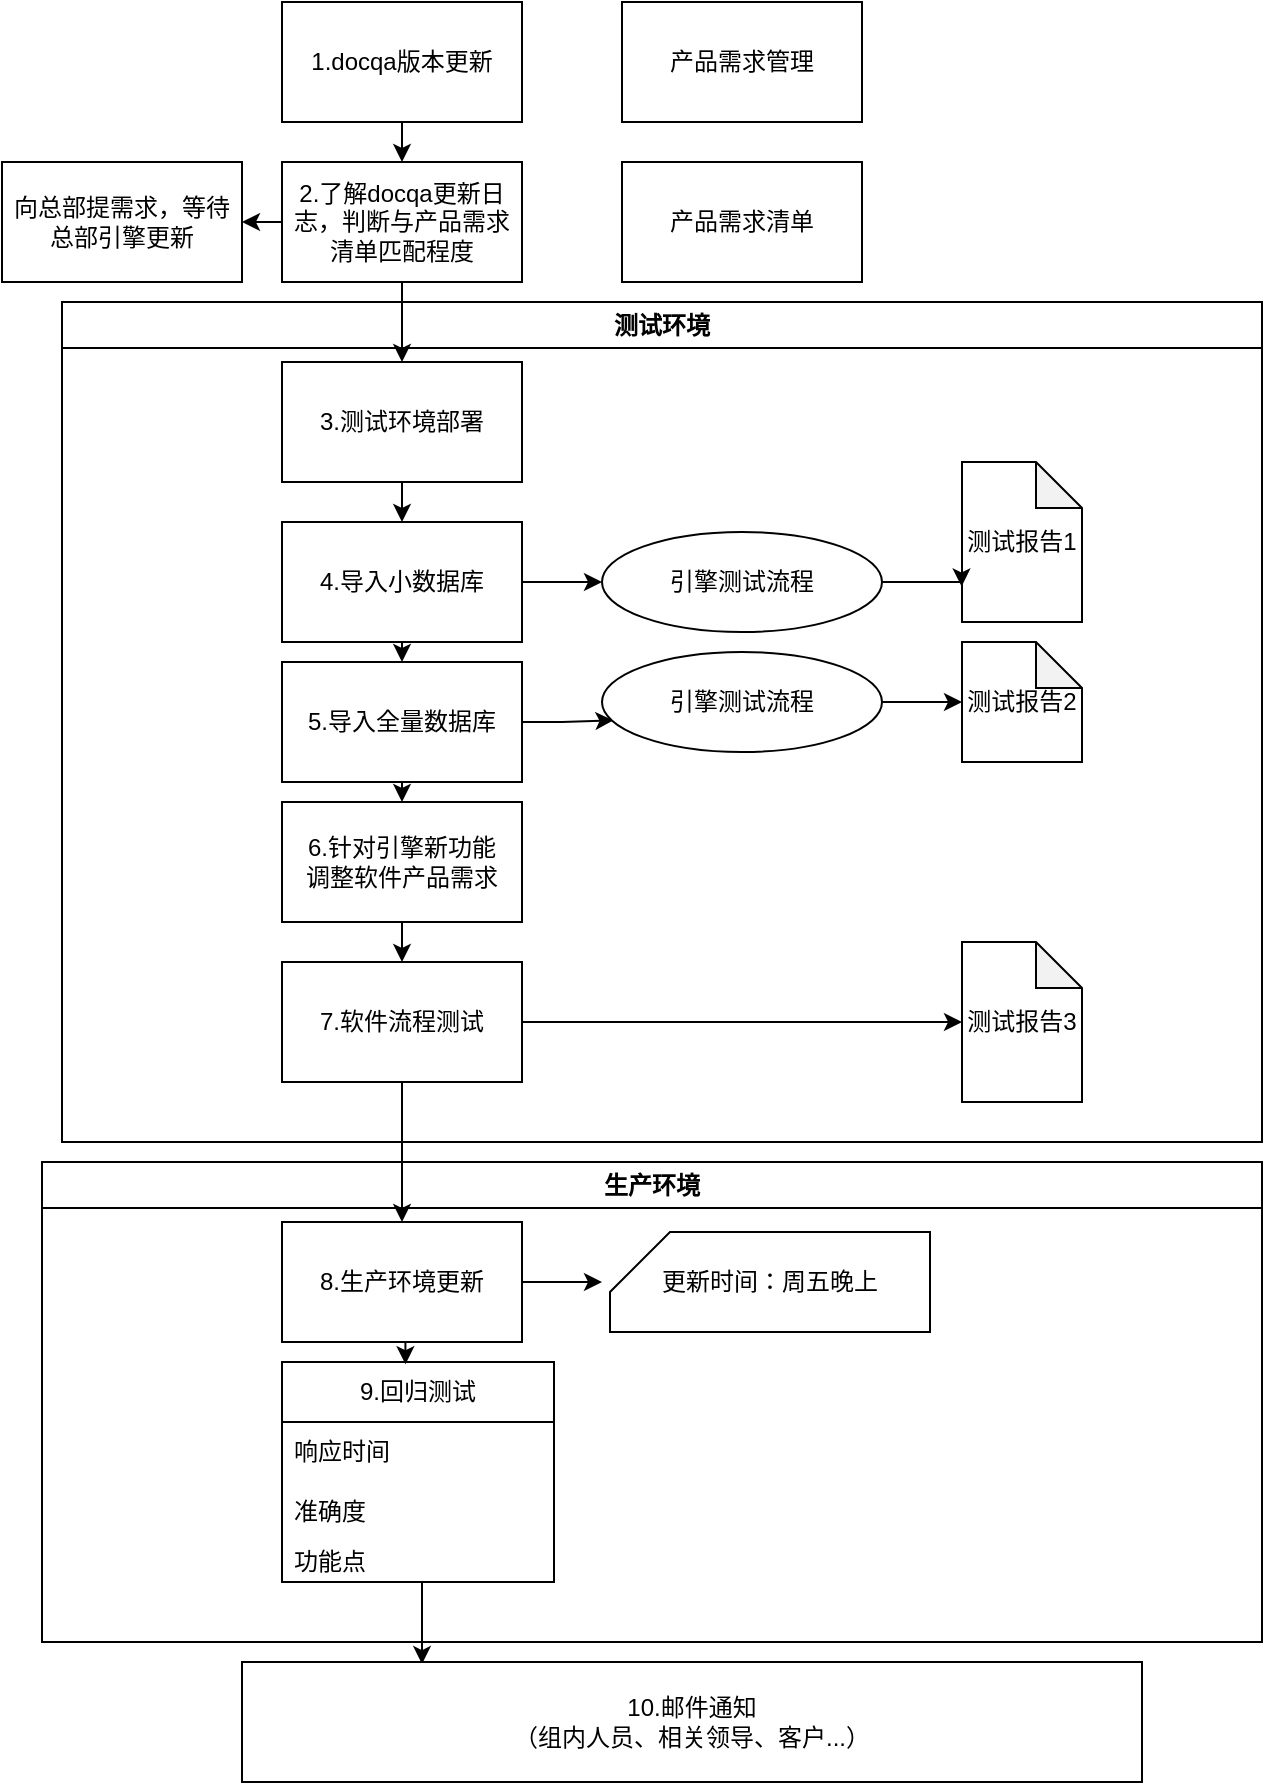 <mxfile version="22.1.21" type="github">
  <diagram name="第 1 页" id="KXs0I0OgNEmKbvi-cdlG">
    <mxGraphModel dx="1050" dy="594" grid="1" gridSize="10" guides="1" tooltips="1" connect="1" arrows="1" fold="1" page="1" pageScale="1" pageWidth="827" pageHeight="1169" math="0" shadow="0">
      <root>
        <mxCell id="0" />
        <mxCell id="1" parent="0" />
        <mxCell id="P2CJ4STdLpY5fH7RgxUH-1" value="产品需求管理" style="rounded=0;whiteSpace=wrap;html=1;" vertex="1" parent="1">
          <mxGeometry x="340" y="210" width="120" height="60" as="geometry" />
        </mxCell>
        <mxCell id="P2CJ4STdLpY5fH7RgxUH-2" value="产品需求清单" style="rounded=0;whiteSpace=wrap;html=1;" vertex="1" parent="1">
          <mxGeometry x="340" y="290" width="120" height="60" as="geometry" />
        </mxCell>
        <mxCell id="P2CJ4STdLpY5fH7RgxUH-35" style="edgeStyle=orthogonalEdgeStyle;rounded=0;orthogonalLoop=1;jettySize=auto;html=1;exitX=0.5;exitY=1;exitDx=0;exitDy=0;entryX=0.5;entryY=0;entryDx=0;entryDy=0;" edge="1" parent="1" source="P2CJ4STdLpY5fH7RgxUH-3" target="P2CJ4STdLpY5fH7RgxUH-4">
          <mxGeometry relative="1" as="geometry" />
        </mxCell>
        <mxCell id="P2CJ4STdLpY5fH7RgxUH-3" value="1.docqa版本更新" style="rounded=0;whiteSpace=wrap;html=1;" vertex="1" parent="1">
          <mxGeometry x="170" y="210" width="120" height="60" as="geometry" />
        </mxCell>
        <mxCell id="P2CJ4STdLpY5fH7RgxUH-51" style="edgeStyle=orthogonalEdgeStyle;rounded=0;orthogonalLoop=1;jettySize=auto;html=1;exitX=0;exitY=0.5;exitDx=0;exitDy=0;entryX=1;entryY=0.5;entryDx=0;entryDy=0;" edge="1" parent="1" source="P2CJ4STdLpY5fH7RgxUH-4" target="P2CJ4STdLpY5fH7RgxUH-7">
          <mxGeometry relative="1" as="geometry" />
        </mxCell>
        <mxCell id="P2CJ4STdLpY5fH7RgxUH-4" value="2.了解docqa更新日志，判断与产品需求清单匹配程度" style="rounded=0;whiteSpace=wrap;html=1;" vertex="1" parent="1">
          <mxGeometry x="170" y="290" width="120" height="60" as="geometry" />
        </mxCell>
        <mxCell id="P2CJ4STdLpY5fH7RgxUH-7" value="向总部提需求，等待总部引擎更新" style="rounded=0;whiteSpace=wrap;html=1;" vertex="1" parent="1">
          <mxGeometry x="30" y="290" width="120" height="60" as="geometry" />
        </mxCell>
        <mxCell id="P2CJ4STdLpY5fH7RgxUH-21" value="测试环境" style="swimlane;whiteSpace=wrap;html=1;" vertex="1" parent="1">
          <mxGeometry x="60" y="360" width="600" height="420" as="geometry" />
        </mxCell>
        <mxCell id="P2CJ4STdLpY5fH7RgxUH-37" style="edgeStyle=orthogonalEdgeStyle;rounded=0;orthogonalLoop=1;jettySize=auto;html=1;exitX=0.5;exitY=1;exitDx=0;exitDy=0;entryX=0.5;entryY=0;entryDx=0;entryDy=0;" edge="1" parent="P2CJ4STdLpY5fH7RgxUH-21" source="P2CJ4STdLpY5fH7RgxUH-8" target="P2CJ4STdLpY5fH7RgxUH-9">
          <mxGeometry relative="1" as="geometry" />
        </mxCell>
        <mxCell id="P2CJ4STdLpY5fH7RgxUH-8" value="3.测试环境部署" style="rounded=0;whiteSpace=wrap;html=1;" vertex="1" parent="P2CJ4STdLpY5fH7RgxUH-21">
          <mxGeometry x="110" y="30" width="120" height="60" as="geometry" />
        </mxCell>
        <mxCell id="P2CJ4STdLpY5fH7RgxUH-10" value="引擎测试流程" style="ellipse;whiteSpace=wrap;html=1;" vertex="1" parent="P2CJ4STdLpY5fH7RgxUH-21">
          <mxGeometry x="270" y="115" width="140" height="50" as="geometry" />
        </mxCell>
        <mxCell id="P2CJ4STdLpY5fH7RgxUH-39" style="edgeStyle=orthogonalEdgeStyle;rounded=0;orthogonalLoop=1;jettySize=auto;html=1;exitX=0.5;exitY=1;exitDx=0;exitDy=0;entryX=0.5;entryY=0;entryDx=0;entryDy=0;" edge="1" parent="P2CJ4STdLpY5fH7RgxUH-21" source="P2CJ4STdLpY5fH7RgxUH-13" target="P2CJ4STdLpY5fH7RgxUH-17">
          <mxGeometry relative="1" as="geometry" />
        </mxCell>
        <mxCell id="P2CJ4STdLpY5fH7RgxUH-13" value="5.导入全量数据库" style="rounded=0;whiteSpace=wrap;html=1;" vertex="1" parent="P2CJ4STdLpY5fH7RgxUH-21">
          <mxGeometry x="110" y="180" width="120" height="60" as="geometry" />
        </mxCell>
        <mxCell id="P2CJ4STdLpY5fH7RgxUH-48" style="edgeStyle=orthogonalEdgeStyle;rounded=0;orthogonalLoop=1;jettySize=auto;html=1;exitX=1;exitY=0.5;exitDx=0;exitDy=0;" edge="1" parent="P2CJ4STdLpY5fH7RgxUH-21" source="P2CJ4STdLpY5fH7RgxUH-14" target="P2CJ4STdLpY5fH7RgxUH-16">
          <mxGeometry relative="1" as="geometry" />
        </mxCell>
        <mxCell id="P2CJ4STdLpY5fH7RgxUH-14" value="引擎测试流程" style="ellipse;whiteSpace=wrap;html=1;" vertex="1" parent="P2CJ4STdLpY5fH7RgxUH-21">
          <mxGeometry x="270" y="175" width="140" height="50" as="geometry" />
        </mxCell>
        <mxCell id="P2CJ4STdLpY5fH7RgxUH-16" value="测试报告2" style="shape=note;whiteSpace=wrap;html=1;backgroundOutline=1;darkOpacity=0.05;size=23;" vertex="1" parent="P2CJ4STdLpY5fH7RgxUH-21">
          <mxGeometry x="450" y="170" width="60" height="60" as="geometry" />
        </mxCell>
        <mxCell id="P2CJ4STdLpY5fH7RgxUH-40" style="edgeStyle=orthogonalEdgeStyle;rounded=0;orthogonalLoop=1;jettySize=auto;html=1;exitX=0.5;exitY=1;exitDx=0;exitDy=0;entryX=0.5;entryY=0;entryDx=0;entryDy=0;" edge="1" parent="P2CJ4STdLpY5fH7RgxUH-21" source="P2CJ4STdLpY5fH7RgxUH-17" target="P2CJ4STdLpY5fH7RgxUH-18">
          <mxGeometry relative="1" as="geometry" />
        </mxCell>
        <mxCell id="P2CJ4STdLpY5fH7RgxUH-17" value="6.针对引擎新功能&lt;br&gt;调整软件产品需求" style="rounded=0;whiteSpace=wrap;html=1;" vertex="1" parent="P2CJ4STdLpY5fH7RgxUH-21">
          <mxGeometry x="110" y="250" width="120" height="60" as="geometry" />
        </mxCell>
        <mxCell id="P2CJ4STdLpY5fH7RgxUH-49" style="edgeStyle=orthogonalEdgeStyle;rounded=0;orthogonalLoop=1;jettySize=auto;html=1;exitX=1;exitY=0.5;exitDx=0;exitDy=0;" edge="1" parent="P2CJ4STdLpY5fH7RgxUH-21" source="P2CJ4STdLpY5fH7RgxUH-18" target="P2CJ4STdLpY5fH7RgxUH-19">
          <mxGeometry relative="1" as="geometry" />
        </mxCell>
        <mxCell id="P2CJ4STdLpY5fH7RgxUH-18" value="7.软件流程测试" style="rounded=0;whiteSpace=wrap;html=1;" vertex="1" parent="P2CJ4STdLpY5fH7RgxUH-21">
          <mxGeometry x="110" y="330" width="120" height="60" as="geometry" />
        </mxCell>
        <mxCell id="P2CJ4STdLpY5fH7RgxUH-19" value="测试报告3" style="shape=note;whiteSpace=wrap;html=1;backgroundOutline=1;darkOpacity=0.05;size=23;" vertex="1" parent="P2CJ4STdLpY5fH7RgxUH-21">
          <mxGeometry x="450" y="320" width="60" height="80" as="geometry" />
        </mxCell>
        <mxCell id="P2CJ4STdLpY5fH7RgxUH-38" style="edgeStyle=orthogonalEdgeStyle;rounded=0;orthogonalLoop=1;jettySize=auto;html=1;exitX=0.5;exitY=1;exitDx=0;exitDy=0;entryX=0.5;entryY=0;entryDx=0;entryDy=0;" edge="1" parent="P2CJ4STdLpY5fH7RgxUH-21" source="P2CJ4STdLpY5fH7RgxUH-9" target="P2CJ4STdLpY5fH7RgxUH-13">
          <mxGeometry relative="1" as="geometry" />
        </mxCell>
        <mxCell id="P2CJ4STdLpY5fH7RgxUH-45" style="edgeStyle=orthogonalEdgeStyle;rounded=0;orthogonalLoop=1;jettySize=auto;html=1;exitX=1;exitY=0.5;exitDx=0;exitDy=0;entryX=0;entryY=0.5;entryDx=0;entryDy=0;" edge="1" parent="P2CJ4STdLpY5fH7RgxUH-21" source="P2CJ4STdLpY5fH7RgxUH-9" target="P2CJ4STdLpY5fH7RgxUH-10">
          <mxGeometry relative="1" as="geometry" />
        </mxCell>
        <mxCell id="P2CJ4STdLpY5fH7RgxUH-9" value="4.导入小数据库" style="rounded=0;whiteSpace=wrap;html=1;" vertex="1" parent="P2CJ4STdLpY5fH7RgxUH-21">
          <mxGeometry x="110" y="110" width="120" height="60" as="geometry" />
        </mxCell>
        <mxCell id="P2CJ4STdLpY5fH7RgxUH-12" value="测试报告1" style="shape=note;whiteSpace=wrap;html=1;backgroundOutline=1;darkOpacity=0.05;size=23;" vertex="1" parent="P2CJ4STdLpY5fH7RgxUH-21">
          <mxGeometry x="450" y="80" width="60" height="80" as="geometry" />
        </mxCell>
        <mxCell id="P2CJ4STdLpY5fH7RgxUH-46" style="edgeStyle=orthogonalEdgeStyle;rounded=0;orthogonalLoop=1;jettySize=auto;html=1;exitX=1;exitY=0.5;exitDx=0;exitDy=0;entryX=-0.003;entryY=0.778;entryDx=0;entryDy=0;entryPerimeter=0;" edge="1" parent="P2CJ4STdLpY5fH7RgxUH-21" source="P2CJ4STdLpY5fH7RgxUH-10" target="P2CJ4STdLpY5fH7RgxUH-12">
          <mxGeometry relative="1" as="geometry" />
        </mxCell>
        <mxCell id="P2CJ4STdLpY5fH7RgxUH-47" style="edgeStyle=orthogonalEdgeStyle;rounded=0;orthogonalLoop=1;jettySize=auto;html=1;exitX=1;exitY=0.5;exitDx=0;exitDy=0;entryX=0.041;entryY=0.684;entryDx=0;entryDy=0;entryPerimeter=0;" edge="1" parent="P2CJ4STdLpY5fH7RgxUH-21" source="P2CJ4STdLpY5fH7RgxUH-13" target="P2CJ4STdLpY5fH7RgxUH-14">
          <mxGeometry relative="1" as="geometry" />
        </mxCell>
        <mxCell id="P2CJ4STdLpY5fH7RgxUH-26" value="生产环境" style="swimlane;whiteSpace=wrap;html=1;" vertex="1" parent="1">
          <mxGeometry x="50" y="790" width="610" height="240" as="geometry">
            <mxRectangle x="70" y="790" width="90" height="30" as="alternateBounds" />
          </mxGeometry>
        </mxCell>
        <mxCell id="P2CJ4STdLpY5fH7RgxUH-50" style="edgeStyle=orthogonalEdgeStyle;rounded=0;orthogonalLoop=1;jettySize=auto;html=1;exitX=1;exitY=0.5;exitDx=0;exitDy=0;" edge="1" parent="P2CJ4STdLpY5fH7RgxUH-26" source="P2CJ4STdLpY5fH7RgxUH-20">
          <mxGeometry relative="1" as="geometry">
            <mxPoint x="280" y="60" as="targetPoint" />
          </mxGeometry>
        </mxCell>
        <mxCell id="P2CJ4STdLpY5fH7RgxUH-20" value="8.生产环境更新" style="rounded=0;whiteSpace=wrap;html=1;" vertex="1" parent="P2CJ4STdLpY5fH7RgxUH-26">
          <mxGeometry x="120" y="30" width="120" height="60" as="geometry" />
        </mxCell>
        <mxCell id="P2CJ4STdLpY5fH7RgxUH-27" value="更新时间：周五晚上" style="shape=card;whiteSpace=wrap;html=1;" vertex="1" parent="P2CJ4STdLpY5fH7RgxUH-26">
          <mxGeometry x="284" y="35" width="160" height="50" as="geometry" />
        </mxCell>
        <mxCell id="P2CJ4STdLpY5fH7RgxUH-30" value="9.回归测试" style="swimlane;fontStyle=0;childLayout=stackLayout;horizontal=1;startSize=30;horizontalStack=0;resizeParent=1;resizeParentMax=0;resizeLast=0;collapsible=1;marginBottom=0;whiteSpace=wrap;html=1;" vertex="1" parent="P2CJ4STdLpY5fH7RgxUH-26">
          <mxGeometry x="120" y="100" width="136" height="110" as="geometry">
            <mxRectangle x="120" y="100" width="90" height="30" as="alternateBounds" />
          </mxGeometry>
        </mxCell>
        <mxCell id="P2CJ4STdLpY5fH7RgxUH-31" value="响应时间" style="text;strokeColor=none;fillColor=none;align=left;verticalAlign=middle;spacingLeft=4;spacingRight=4;overflow=hidden;points=[[0,0.5],[1,0.5]];portConstraint=eastwest;rotatable=0;whiteSpace=wrap;html=1;" vertex="1" parent="P2CJ4STdLpY5fH7RgxUH-30">
          <mxGeometry y="30" width="136" height="30" as="geometry" />
        </mxCell>
        <mxCell id="P2CJ4STdLpY5fH7RgxUH-32" value="准确度" style="text;strokeColor=none;fillColor=none;align=left;verticalAlign=middle;spacingLeft=4;spacingRight=4;overflow=hidden;points=[[0,0.5],[1,0.5]];portConstraint=eastwest;rotatable=0;whiteSpace=wrap;html=1;" vertex="1" parent="P2CJ4STdLpY5fH7RgxUH-30">
          <mxGeometry y="60" width="136" height="30" as="geometry" />
        </mxCell>
        <mxCell id="P2CJ4STdLpY5fH7RgxUH-44" value="" style="endArrow=classic;html=1;rounded=0;entryX=0.2;entryY=0.017;entryDx=0;entryDy=0;entryPerimeter=0;" edge="1" parent="P2CJ4STdLpY5fH7RgxUH-30" target="P2CJ4STdLpY5fH7RgxUH-34">
          <mxGeometry width="50" height="50" relative="1" as="geometry">
            <mxPoint x="70" y="110" as="sourcePoint" />
            <mxPoint x="120" y="60" as="targetPoint" />
          </mxGeometry>
        </mxCell>
        <mxCell id="P2CJ4STdLpY5fH7RgxUH-33" value="功能点" style="text;strokeColor=none;fillColor=none;align=left;verticalAlign=middle;spacingLeft=4;spacingRight=4;overflow=hidden;points=[[0,0.5],[1,0.5]];portConstraint=eastwest;rotatable=0;whiteSpace=wrap;html=1;" vertex="1" parent="P2CJ4STdLpY5fH7RgxUH-30">
          <mxGeometry y="90" width="136" height="20" as="geometry" />
        </mxCell>
        <mxCell id="P2CJ4STdLpY5fH7RgxUH-42" style="edgeStyle=orthogonalEdgeStyle;rounded=0;orthogonalLoop=1;jettySize=auto;html=1;exitX=0.5;exitY=1;exitDx=0;exitDy=0;entryX=0.454;entryY=0.01;entryDx=0;entryDy=0;entryPerimeter=0;" edge="1" parent="P2CJ4STdLpY5fH7RgxUH-26" source="P2CJ4STdLpY5fH7RgxUH-20" target="P2CJ4STdLpY5fH7RgxUH-30">
          <mxGeometry relative="1" as="geometry" />
        </mxCell>
        <mxCell id="P2CJ4STdLpY5fH7RgxUH-34" value="10.邮件通知&lt;br&gt;（组内人员、相关领导、客户...）" style="rounded=0;whiteSpace=wrap;html=1;" vertex="1" parent="1">
          <mxGeometry x="150" y="1040" width="450" height="60" as="geometry" />
        </mxCell>
        <mxCell id="P2CJ4STdLpY5fH7RgxUH-41" style="edgeStyle=orthogonalEdgeStyle;rounded=0;orthogonalLoop=1;jettySize=auto;html=1;exitX=0.5;exitY=1;exitDx=0;exitDy=0;" edge="1" parent="1" source="P2CJ4STdLpY5fH7RgxUH-18" target="P2CJ4STdLpY5fH7RgxUH-20">
          <mxGeometry relative="1" as="geometry" />
        </mxCell>
        <mxCell id="P2CJ4STdLpY5fH7RgxUH-36" style="edgeStyle=orthogonalEdgeStyle;rounded=0;orthogonalLoop=1;jettySize=auto;html=1;exitX=0.5;exitY=1;exitDx=0;exitDy=0;" edge="1" parent="1" source="P2CJ4STdLpY5fH7RgxUH-4" target="P2CJ4STdLpY5fH7RgxUH-8">
          <mxGeometry relative="1" as="geometry" />
        </mxCell>
      </root>
    </mxGraphModel>
  </diagram>
</mxfile>
